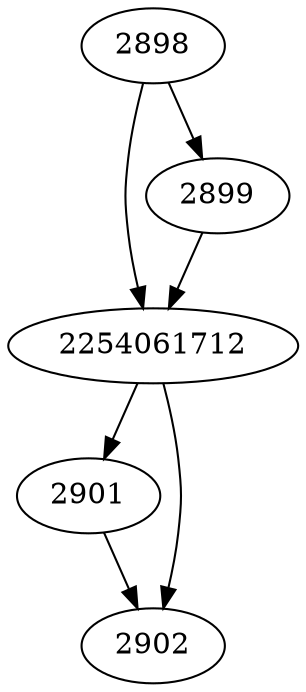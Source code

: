 strict digraph  {
2254061712;
2898;
2899;
2901;
2902;
2254061712 -> 2901;
2254061712 -> 2902;
2898 -> 2899;
2898 -> 2254061712;
2899 -> 2254061712;
2901 -> 2902;
}
